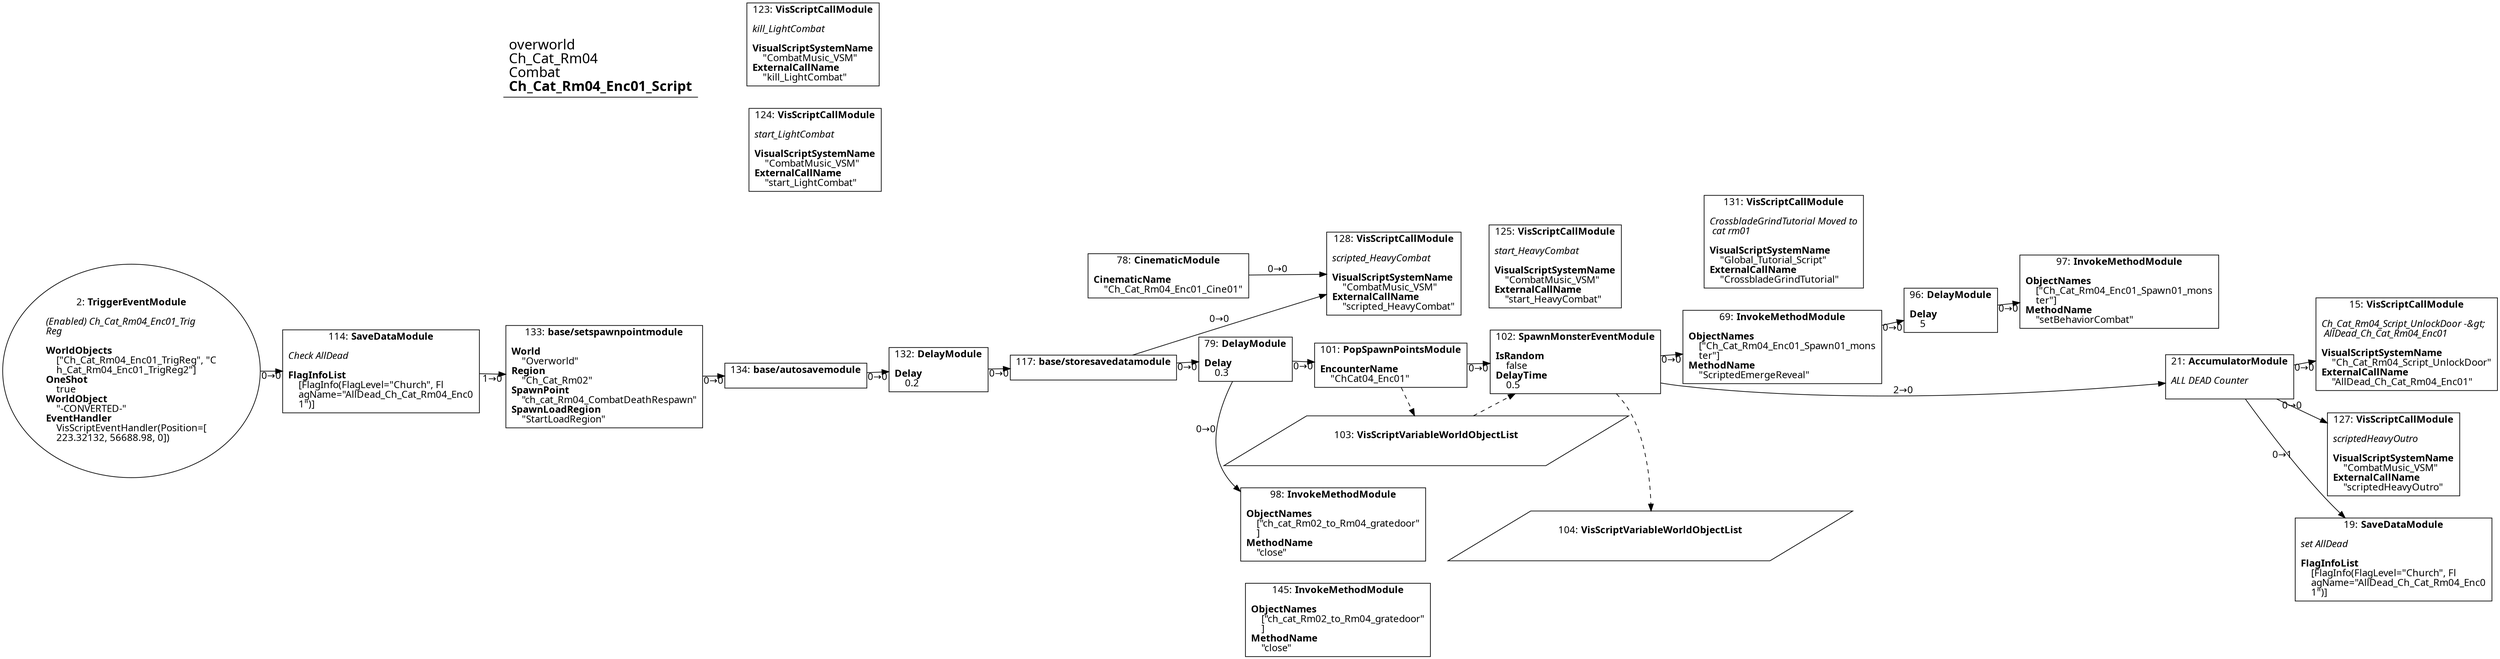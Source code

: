 digraph {
    layout = fdp;
    overlap = prism;
    sep = "+16";
    splines = spline;

    node [ shape = box ];

    graph [ fontname = "Segoe UI" ];
    node [ fontname = "Segoe UI" ];
    edge [ fontname = "Segoe UI" ];

    2 [ label = <2: <b>TriggerEventModule</b><br/><br/><i>(Enabled) Ch_Cat_Rm04_Enc01_Trig<br align="left"/>Reg<br align="left"/></i><br align="left"/><b>WorldObjects</b><br align="left"/>    [&quot;Ch_Cat_Rm04_Enc01_TrigReg&quot;, &quot;C<br align="left"/>    h_Cat_Rm04_Enc01_TrigReg2&quot;]<br align="left"/><b>OneShot</b><br align="left"/>    true<br align="left"/><b>WorldObject</b><br align="left"/>    &quot;-CONVERTED-&quot;<br align="left"/><b>EventHandler</b><br align="left"/>    VisScriptEventHandler(Position=[<br align="left"/>    223.32132, 56688.98, 0])<br align="left"/>> ];
    2 [ shape = oval ]
    2 [ pos = "-0.526,0.032!" ];
    2 -> 114 [ label = "0→0" ];

    15 [ label = <15: <b>VisScriptCallModule</b><br/><br/><i>Ch_Cat_Rm04_Script_UnlockDoor -&amp;gt;<br align="left"/> AllDead_Ch_Cat_Rm04_Enc01<br align="left"/></i><br align="left"/><b>VisualScriptSystemName</b><br align="left"/>    &quot;Ch_Cat_Rm04_Script_UnlockDoor&quot;<br align="left"/><b>ExternalCallName</b><br align="left"/>    &quot;AllDead_Ch_Cat_Rm04_Enc01&quot;<br align="left"/>> ];
    15 [ pos = "2.907,-0.036000002!" ];

    19 [ label = <19: <b>SaveDataModule</b><br/><br/><i>set AllDead<br align="left"/></i><br align="left"/><b>FlagInfoList</b><br align="left"/>    [FlagInfo(FlagLevel=&quot;Church&quot;, Fl<br align="left"/>    agName=&quot;AllDead_Ch_Cat_Rm04_Enc0<br align="left"/>    1&quot;)]<br align="left"/>> ];
    19 [ pos = "2.9110003,-0.20500001!" ];

    21 [ label = <21: <b>AccumulatorModule</b><br/><br/><i>ALL DEAD Counter<br align="left"/></i><br align="left"/>> ];
    21 [ pos = "2.614,-0.036000002!" ];
    21 -> 19 [ label = "0→1" ];
    21 -> 127 [ label = "0→0" ];
    21 -> 15 [ label = "0→0" ];

    69 [ label = <69: <b>InvokeMethodModule</b><br/><br/><b>ObjectNames</b><br align="left"/>    [&quot;Ch_Cat_Rm04_Enc01_Spawn01_mons<br align="left"/>    ter&quot;]<br align="left"/><b>MethodName</b><br align="left"/>    &quot;ScriptedEmergeReveal&quot;<br align="left"/>> ];
    69 [ pos = "1.6830001,0.094000004!" ];
    69 -> 96 [ label = "0→0" ];

    78 [ label = <78: <b>CinematicModule</b><br/><br/><b>CinematicName</b><br align="left"/>    &quot;Ch_Cat_Rm04_Enc01_Cine01&quot;<br align="left"/>> ];
    78 [ pos = "0.767,0.19100001!" ];
    78 -> 128 [ label = "0→0" ];

    79 [ label = <79: <b>DelayModule</b><br/><br/><b>Delay</b><br align="left"/>    0.3<br align="left"/>> ];
    79 [ pos = "0.76500005,0.028!" ];
    79 -> 98 [ label = "0→0" ];
    79 -> 101 [ label = "0→0" ];

    96 [ label = <96: <b>DelayModule</b><br/><br/><b>Delay</b><br align="left"/>    5<br align="left"/>> ];
    96 [ pos = "1.8960001,0.094000004!" ];
    96 -> 97 [ label = "0→0" ];

    97 [ label = <97: <b>InvokeMethodModule</b><br/><br/><b>ObjectNames</b><br align="left"/>    [&quot;Ch_Cat_Rm04_Enc01_Spawn01_mons<br align="left"/>    ter&quot;]<br align="left"/><b>MethodName</b><br align="left"/>    &quot;setBehaviorCombat&quot;<br align="left"/>> ];
    97 [ pos = "2.0930002,0.094000004!" ];

    98 [ label = <98: <b>InvokeMethodModule</b><br/><br/><b>ObjectNames</b><br align="left"/>    [&quot;ch_cat_Rm02_to_Rm04_gratedoor&quot;<br align="left"/>    ]<br align="left"/><b>MethodName</b><br align="left"/>    &quot;close&quot;<br align="left"/>> ];
    98 [ pos = "0.998,-0.194!" ];

    101 [ label = <101: <b>PopSpawnPointsModule</b><br/><br/><b>EncounterName</b><br align="left"/>    &quot;ChCat04_Enc01&quot;<br align="left"/>> ];
    101 [ pos = "0.9990001,0.010000001!" ];
    101 -> 102 [ label = "0→0" ];
    101 -> 103 [ style = dashed ];

    102 [ label = <102: <b>SpawnMonsterEventModule</b><br/><br/><b>IsRandom</b><br align="left"/>    false<br align="left"/><b>DelayTime</b><br align="left"/>    0.5<br align="left"/>> ];
    102 [ pos = "1.271,0.010000001!" ];
    102 -> 21 [ label = "2→0" ];
    102 -> 69 [ label = "0→0" ];
    103 -> 102 [ style = dashed ];
    102 -> 104 [ style = dashed ];

    103 [ label = <103: <b>VisScriptVariableWorldObjectList</b><br/><br/>> ];
    103 [ shape = parallelogram ]
    103 [ pos = "1.064,-0.132!" ];

    104 [ label = <104: <b>VisScriptVariableWorldObjectList</b><br/><br/>> ];
    104 [ shape = parallelogram ]
    104 [ pos = "1.312,-0.22700001!" ];

    114 [ label = <114: <b>SaveDataModule</b><br/><br/><i>Check AllDead<br align="left"/></i><br align="left"/><b>FlagInfoList</b><br align="left"/>    [FlagInfo(FlagLevel=&quot;Church&quot;, Fl<br align="left"/>    agName=&quot;AllDead_Ch_Cat_Rm04_Enc0<br align="left"/>    1&quot;)]<br align="left"/>> ];
    114 [ pos = "-0.25800002,0.032!" ];
    114 -> 133 [ label = "1→0" ];

    117 [ label = <117: <b>base/storesavedatamodule</b><br/><br/>> ];
    117 [ pos = "0.514,0.028!" ];
    117 -> 79 [ label = "0→0" ];
    117 -> 128 [ label = "0→0" ];

    123 [ label = <123: <b>VisScriptCallModule</b><br/><br/><i>kill_LightCombat<br align="left"/></i><br align="left"/><b>VisualScriptSystemName</b><br align="left"/>    &quot;CombatMusic_VSM&quot;<br align="left"/><b>ExternalCallName</b><br align="left"/>    &quot;kill_LightCombat&quot;<br align="left"/>> ];
    123 [ pos = "-0.30200002,0.656!" ];

    124 [ label = <124: <b>VisScriptCallModule</b><br/><br/><i>start_LightCombat<br align="left"/></i><br align="left"/><b>VisualScriptSystemName</b><br align="left"/>    &quot;CombatMusic_VSM&quot;<br align="left"/><b>ExternalCallName</b><br align="left"/>    &quot;start_LightCombat&quot;<br align="left"/>> ];
    124 [ pos = "-0.30100003,0.578!" ];

    125 [ label = <125: <b>VisScriptCallModule</b><br/><br/><i>start_HeavyCombat<br align="left"/></i><br align="left"/><b>VisualScriptSystemName</b><br align="left"/>    &quot;CombatMusic_VSM&quot;<br align="left"/><b>ExternalCallName</b><br align="left"/>    &quot;start_HeavyCombat&quot;<br align="left"/>> ];
    125 [ pos = "1.171,0.19000001!" ];

    127 [ label = <127: <b>VisScriptCallModule</b><br/><br/><i>scriptedHeavyOutro<br align="left"/></i><br align="left"/><b>VisualScriptSystemName</b><br align="left"/>    &quot;CombatMusic_VSM&quot;<br align="left"/><b>ExternalCallName</b><br align="left"/>    &quot;scriptedHeavyOutro&quot;<br align="left"/>> ];
    127 [ pos = "2.907,-0.11800001!" ];

    128 [ label = <128: <b>VisScriptCallModule</b><br/><br/><i>scripted_HeavyCombat<br align="left"/></i><br align="left"/><b>VisualScriptSystemName</b><br align="left"/>    &quot;CombatMusic_VSM&quot;<br align="left"/><b>ExternalCallName</b><br align="left"/>    &quot;scripted_HeavyCombat&quot;<br align="left"/>> ];
    128 [ pos = "0.98300004,0.19100001!" ];

    131 [ label = <131: <b>VisScriptCallModule</b><br/><br/><i>CrossbladeGrindTutorial Moved to<br align="left"/> cat rm01<br align="left"/></i><br align="left"/><b>VisualScriptSystemName</b><br align="left"/>    &quot;Global_Tutorial_Script&quot;<br align="left"/><b>ExternalCallName</b><br align="left"/>    &quot;CrossbladeGrindTutorial&quot;<br align="left"/>> ];
    131 [ pos = "1.6830001,0.16600001!" ];

    132 [ label = <132: <b>DelayModule</b><br/><br/><b>Delay</b><br align="left"/>    0.2<br align="left"/>> ];
    132 [ pos = "0.363,0.028!" ];
    132 -> 117 [ label = "0→0" ];

    133 [ label = <133: <b>base/setspawnpointmodule</b><br/><br/><b>World</b><br align="left"/>    &quot;Overworld&quot;<br align="left"/><b>Region</b><br align="left"/>    &quot;Ch_Cat_Rm02&quot;<br align="left"/><b>SpawnPoint</b><br align="left"/>    &quot;ch_cat_Rm04_CombatDeathRespawn&quot;<br align="left"/><b>SpawnLoadRegion</b><br align="left"/>    &quot;StartLoadRegion&quot;<br align="left"/>> ];
    133 [ pos = "-0.048,0.028!" ];
    133 -> 134 [ label = "0→0" ];

    134 [ label = <134: <b>base/autosavemodule</b><br/><br/>> ];
    134 [ pos = "0.163,0.028!" ];
    134 -> 132 [ label = "0→0" ];

    145 [ label = <145: <b>InvokeMethodModule</b><br/><br/><b>ObjectNames</b><br align="left"/>    [&quot;ch_cat_Rm02_to_Rm04_gratedoor&quot;<br align="left"/>    ]<br align="left"/><b>MethodName</b><br align="left"/>    &quot;close&quot;<br align="left"/>> ];
    145 [ pos = "0.99700004,-0.34500003!" ];

    title [ pos = "-0.527,0.657!" ];
    title [ shape = underline ];
    title [ label = <<font point-size="20">overworld<br align="left"/>Ch_Cat_Rm04<br align="left"/>Combat<br align="left"/><b>Ch_Cat_Rm04_Enc01_Script</b><br align="left"/></font>> ];
}
